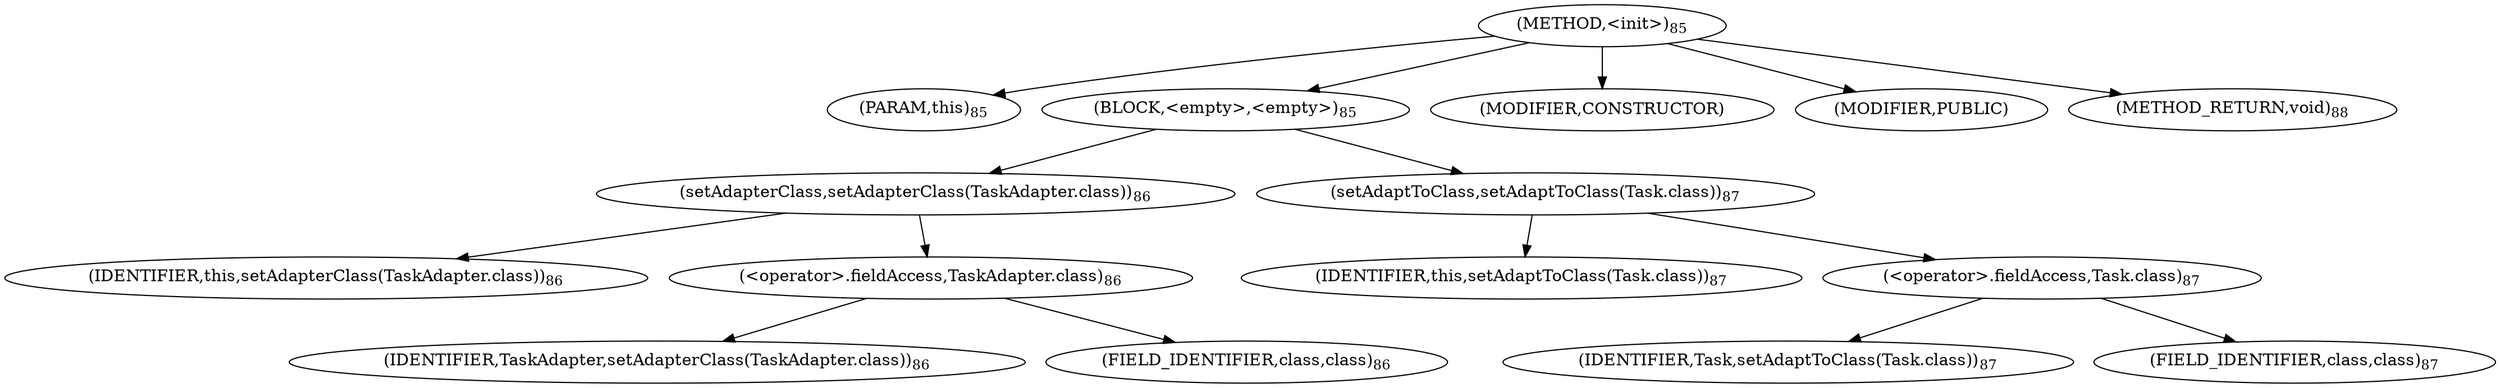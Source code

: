 digraph "&lt;init&gt;" {  
"8" [label = <(METHOD,&lt;init&gt;)<SUB>85</SUB>> ]
"4" [label = <(PARAM,this)<SUB>85</SUB>> ]
"9" [label = <(BLOCK,&lt;empty&gt;,&lt;empty&gt;)<SUB>85</SUB>> ]
"10" [label = <(setAdapterClass,setAdapterClass(TaskAdapter.class))<SUB>86</SUB>> ]
"3" [label = <(IDENTIFIER,this,setAdapterClass(TaskAdapter.class))<SUB>86</SUB>> ]
"11" [label = <(&lt;operator&gt;.fieldAccess,TaskAdapter.class)<SUB>86</SUB>> ]
"12" [label = <(IDENTIFIER,TaskAdapter,setAdapterClass(TaskAdapter.class))<SUB>86</SUB>> ]
"13" [label = <(FIELD_IDENTIFIER,class,class)<SUB>86</SUB>> ]
"14" [label = <(setAdaptToClass,setAdaptToClass(Task.class))<SUB>87</SUB>> ]
"5" [label = <(IDENTIFIER,this,setAdaptToClass(Task.class))<SUB>87</SUB>> ]
"15" [label = <(&lt;operator&gt;.fieldAccess,Task.class)<SUB>87</SUB>> ]
"16" [label = <(IDENTIFIER,Task,setAdaptToClass(Task.class))<SUB>87</SUB>> ]
"17" [label = <(FIELD_IDENTIFIER,class,class)<SUB>87</SUB>> ]
"18" [label = <(MODIFIER,CONSTRUCTOR)> ]
"19" [label = <(MODIFIER,PUBLIC)> ]
"20" [label = <(METHOD_RETURN,void)<SUB>88</SUB>> ]
  "8" -> "4" 
  "8" -> "9" 
  "8" -> "18" 
  "8" -> "19" 
  "8" -> "20" 
  "9" -> "10" 
  "9" -> "14" 
  "10" -> "3" 
  "10" -> "11" 
  "11" -> "12" 
  "11" -> "13" 
  "14" -> "5" 
  "14" -> "15" 
  "15" -> "16" 
  "15" -> "17" 
}
